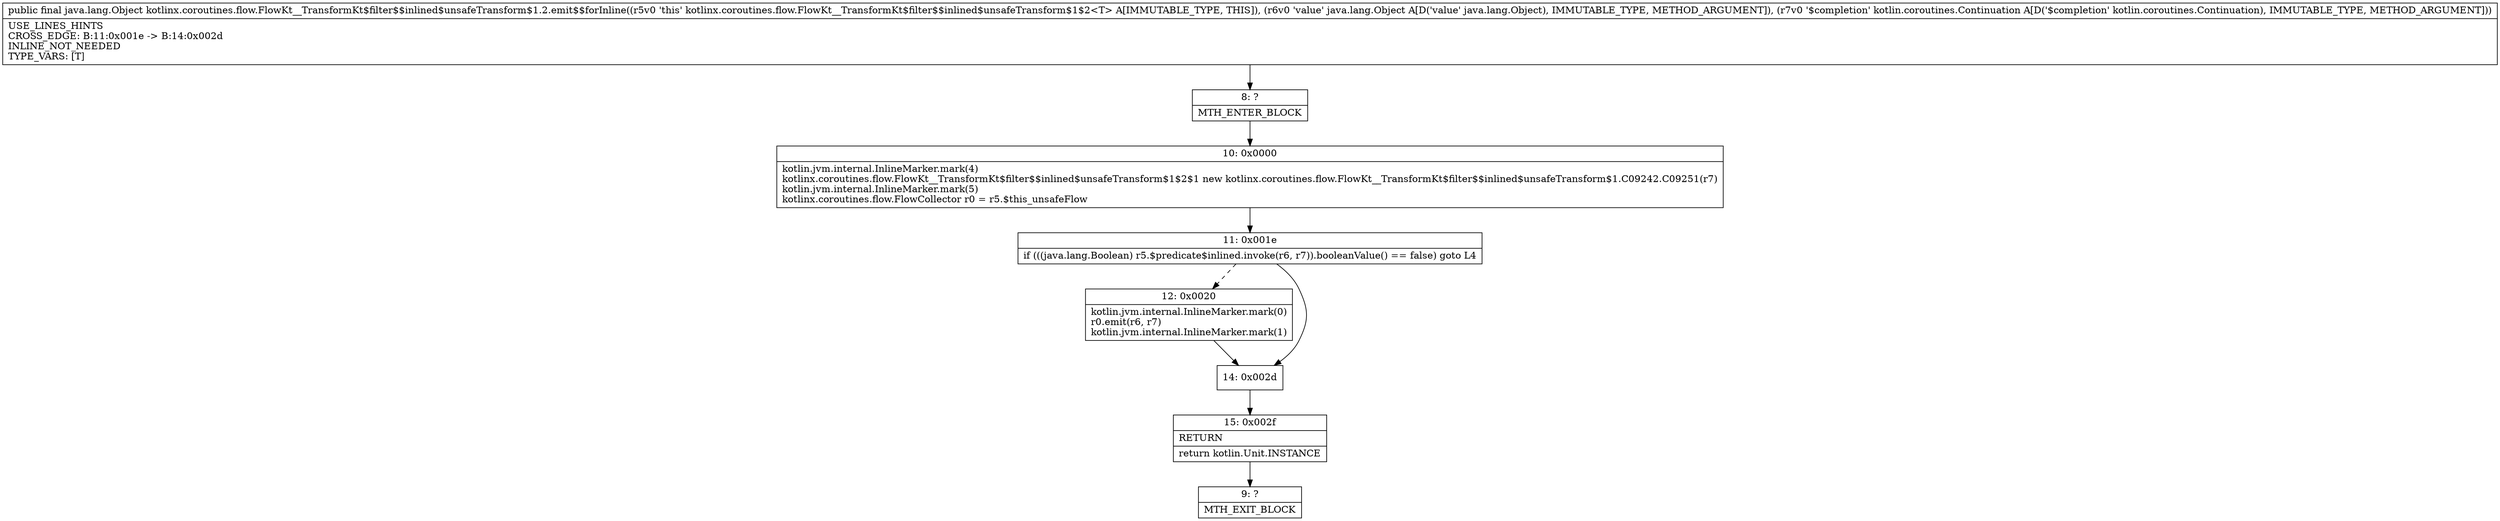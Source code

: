 digraph "CFG forkotlinx.coroutines.flow.FlowKt__TransformKt$filter$$inlined$unsafeTransform$1.2.emit$$forInline(Ljava\/lang\/Object;Lkotlin\/coroutines\/Continuation;)Ljava\/lang\/Object;" {
Node_8 [shape=record,label="{8\:\ ?|MTH_ENTER_BLOCK\l}"];
Node_10 [shape=record,label="{10\:\ 0x0000|kotlin.jvm.internal.InlineMarker.mark(4)\lkotlinx.coroutines.flow.FlowKt__TransformKt$filter$$inlined$unsafeTransform$1$2$1 new kotlinx.coroutines.flow.FlowKt__TransformKt$filter$$inlined$unsafeTransform$1.C09242.C09251(r7)\lkotlin.jvm.internal.InlineMarker.mark(5)\lkotlinx.coroutines.flow.FlowCollector r0 = r5.$this_unsafeFlow\l}"];
Node_11 [shape=record,label="{11\:\ 0x001e|if (((java.lang.Boolean) r5.$predicate$inlined.invoke(r6, r7)).booleanValue() == false) goto L4\l}"];
Node_12 [shape=record,label="{12\:\ 0x0020|kotlin.jvm.internal.InlineMarker.mark(0)\lr0.emit(r6, r7)\lkotlin.jvm.internal.InlineMarker.mark(1)\l}"];
Node_14 [shape=record,label="{14\:\ 0x002d}"];
Node_15 [shape=record,label="{15\:\ 0x002f|RETURN\l|return kotlin.Unit.INSTANCE\l}"];
Node_9 [shape=record,label="{9\:\ ?|MTH_EXIT_BLOCK\l}"];
MethodNode[shape=record,label="{public final java.lang.Object kotlinx.coroutines.flow.FlowKt__TransformKt$filter$$inlined$unsafeTransform$1.2.emit$$forInline((r5v0 'this' kotlinx.coroutines.flow.FlowKt__TransformKt$filter$$inlined$unsafeTransform$1$2\<T\> A[IMMUTABLE_TYPE, THIS]), (r6v0 'value' java.lang.Object A[D('value' java.lang.Object), IMMUTABLE_TYPE, METHOD_ARGUMENT]), (r7v0 '$completion' kotlin.coroutines.Continuation A[D('$completion' kotlin.coroutines.Continuation), IMMUTABLE_TYPE, METHOD_ARGUMENT]))  | USE_LINES_HINTS\lCROSS_EDGE: B:11:0x001e \-\> B:14:0x002d\lINLINE_NOT_NEEDED\lTYPE_VARS: [T]\l}"];
MethodNode -> Node_8;Node_8 -> Node_10;
Node_10 -> Node_11;
Node_11 -> Node_12[style=dashed];
Node_11 -> Node_14;
Node_12 -> Node_14;
Node_14 -> Node_15;
Node_15 -> Node_9;
}


